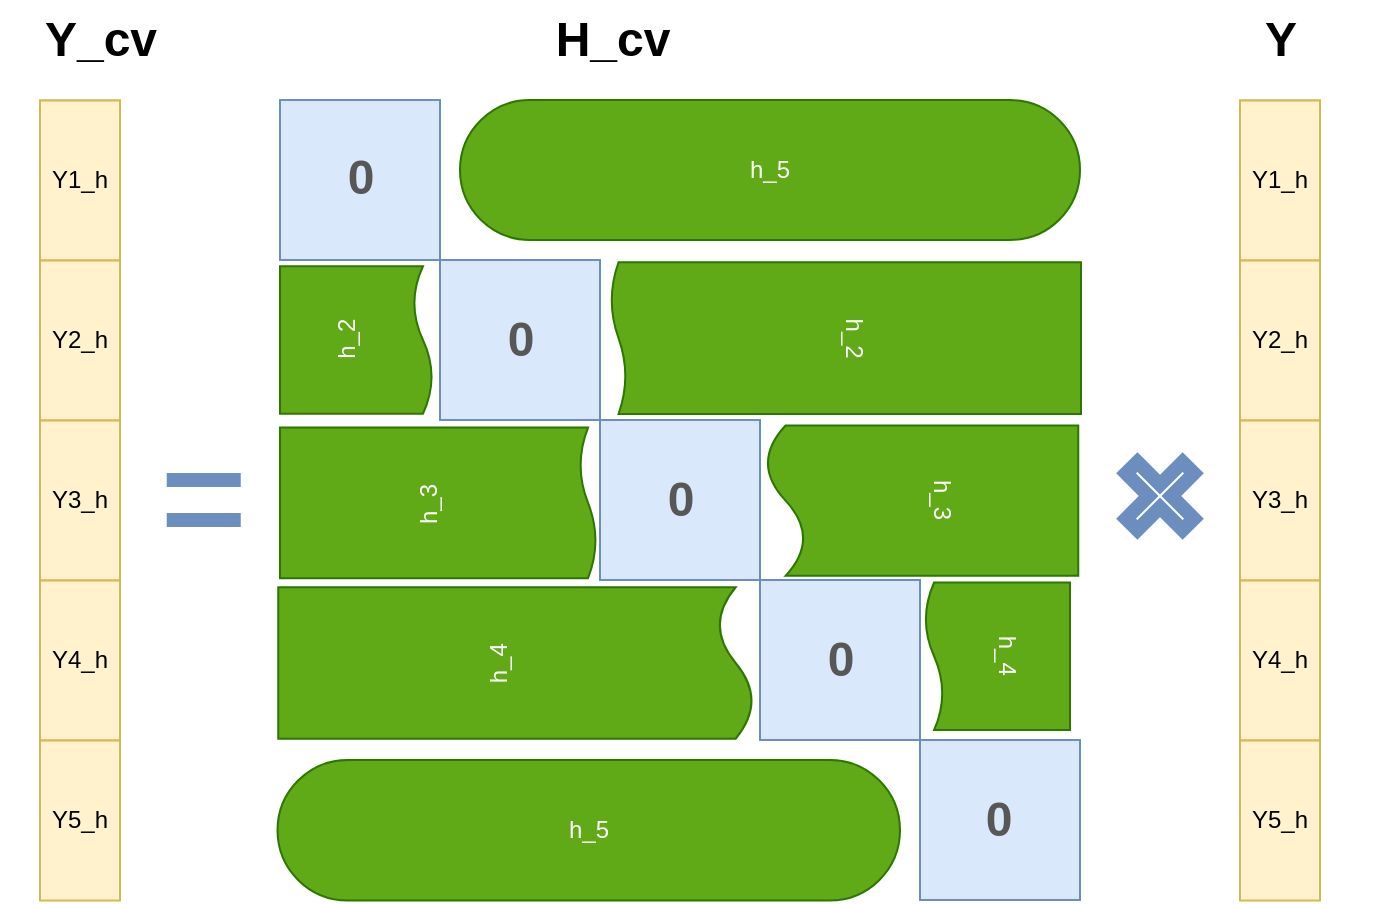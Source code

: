 <mxfile>
    <diagram id="SbMgl-w7evFk_gDbPwTF" name="Page-1">
        <mxGraphModel dx="1214" dy="668" grid="1" gridSize="10" guides="1" tooltips="1" connect="1" arrows="1" fold="1" page="1" pageScale="1" pageWidth="3300" pageHeight="4681" math="0" shadow="0">
            <root>
                <mxCell id="0"/>
                <mxCell id="1" parent="0"/>
                <mxCell id="7" value="" style="whiteSpace=wrap;html=1;aspect=fixed;fillColor=#dae8fc;strokeColor=#6c8ebf;" parent="1" vertex="1">
                    <mxGeometry x="680" y="560" width="80" height="80" as="geometry"/>
                </mxCell>
                <mxCell id="12" value="" style="whiteSpace=wrap;html=1;aspect=fixed;fillColor=#dae8fc;strokeColor=#6c8ebf;" parent="1" vertex="1">
                    <mxGeometry x="600" y="480" width="80" height="80" as="geometry"/>
                </mxCell>
                <mxCell id="13" value="" style="whiteSpace=wrap;html=1;aspect=fixed;fillColor=#dae8fc;strokeColor=#6c8ebf;" parent="1" vertex="1">
                    <mxGeometry x="520" y="400" width="80" height="80" as="geometry"/>
                </mxCell>
                <mxCell id="14" value="" style="whiteSpace=wrap;html=1;aspect=fixed;fillColor=#dae8fc;strokeColor=#6c8ebf;" parent="1" vertex="1">
                    <mxGeometry x="440" y="320" width="80" height="80" as="geometry"/>
                </mxCell>
                <mxCell id="15" value="" style="whiteSpace=wrap;html=1;aspect=fixed;fillColor=#dae8fc;strokeColor=#6c8ebf;" parent="1" vertex="1">
                    <mxGeometry x="360" y="240" width="80" height="80" as="geometry"/>
                </mxCell>
                <mxCell id="16" value="h_2" style="shape=document;whiteSpace=wrap;html=1;boundedLbl=1;rotation=90;size=0.032;fillColor=#60a917;fontColor=#ffffff;strokeColor=#2D7600;" parent="1" vertex="1">
                    <mxGeometry x="605.07" y="241.56" width="75.87" height="235" as="geometry"/>
                </mxCell>
                <mxCell id="17" value="h_3" style="shape=document;whiteSpace=wrap;html=1;boundedLbl=1;rotation=90;size=0.125;fillColor=#60a917;fontColor=#ffffff;strokeColor=#2D7600;" parent="1" vertex="1">
                    <mxGeometry x="643.48" y="362.28" width="75.18" height="156.13" as="geometry"/>
                </mxCell>
                <mxCell id="18" value="h_4" style="shape=document;whiteSpace=wrap;html=1;boundedLbl=1;rotation=90;size=0.125;fillColor=#60a917;fontColor=#ffffff;strokeColor=#2D7600;" parent="1" vertex="1">
                    <mxGeometry x="681.88" y="481.88" width="73.75" height="72.5" as="geometry"/>
                </mxCell>
                <mxCell id="19" value="h_4" style="shape=document;whiteSpace=wrap;html=1;boundedLbl=1;rotation=-90;size=0.074;fillColor=#60a917;fontColor=#ffffff;strokeColor=#2D7600;" parent="1" vertex="1">
                    <mxGeometry x="440" y="402.75" width="75.75" height="237.5" as="geometry"/>
                </mxCell>
                <mxCell id="20" value="h_3" style="shape=document;whiteSpace=wrap;html=1;boundedLbl=1;rotation=-90;size=0.052;fillColor=#60a917;fontColor=#ffffff;strokeColor=#2D7600;align=center;" parent="1" vertex="1">
                    <mxGeometry x="401.41" y="362.35" width="75.31" height="158.13" as="geometry"/>
                </mxCell>
                <mxCell id="21" value="h_2" style="shape=document;whiteSpace=wrap;html=1;boundedLbl=1;rotation=-90;size=0.125;fillColor=#60a917;fontColor=#ffffff;strokeColor=#2D7600;" parent="1" vertex="1">
                    <mxGeometry x="361.25" y="321.88" width="73.75" height="76.25" as="geometry"/>
                </mxCell>
                <mxCell id="22" value="h_5" style="rounded=1;whiteSpace=wrap;html=1;arcSize=50;fillColor=#60a917;fontColor=#ffffff;strokeColor=#2D7600;" parent="1" vertex="1">
                    <mxGeometry x="358.76" y="570" width="311.24" height="70.25" as="geometry"/>
                </mxCell>
                <mxCell id="28" value="" style="shape=cross;whiteSpace=wrap;html=1;strokeWidth=7;rotation=45;fillColor=none;fontColor=#ffffff;strokeColor=#6C8EBF;" parent="1" vertex="1">
                    <mxGeometry x="780" y="418" width="40" height="40" as="geometry"/>
                </mxCell>
                <mxCell id="32" value="" style="rounded=0;whiteSpace=wrap;html=1;fillColor=#fff2cc;strokeColor=#d6b656;" parent="1" vertex="1">
                    <mxGeometry x="240" y="240.25" width="40" height="399.75" as="geometry"/>
                </mxCell>
                <mxCell id="33" value="" style="shape=partialRectangle;whiteSpace=wrap;html=1;left=0;right=0;fillColor=none;strokeWidth=7;fontColor=#ffffff;strokeColor=#6C8EBF;" parent="1" vertex="1">
                    <mxGeometry x="306.87" y="430" width="30" height="20" as="geometry"/>
                </mxCell>
                <mxCell id="35" value="H_cv" style="text;strokeColor=none;fillColor=none;html=1;fontSize=24;fontStyle=1;verticalAlign=middle;align=center;" parent="1" vertex="1">
                    <mxGeometry x="476.25" y="190.25" width="100" height="40" as="geometry"/>
                </mxCell>
                <mxCell id="36" value="Y1_h" style="rounded=0;whiteSpace=wrap;html=1;fillColor=#fff2cc;strokeColor=#d6b656;" parent="1" vertex="1">
                    <mxGeometry x="240" y="240.25" width="40" height="80" as="geometry"/>
                </mxCell>
                <mxCell id="37" value="Y2_h" style="rounded=0;whiteSpace=wrap;html=1;fillColor=#fff2cc;strokeColor=#d6b656;" parent="1" vertex="1">
                    <mxGeometry x="240" y="320.25" width="40" height="80" as="geometry"/>
                </mxCell>
                <mxCell id="41" value="" style="edgeStyle=none;html=1;fillColor=#fff2cc;strokeColor=#d6b656;" parent="1" source="38" target="39" edge="1">
                    <mxGeometry relative="1" as="geometry"/>
                </mxCell>
                <mxCell id="38" value="Y3_h" style="rounded=0;whiteSpace=wrap;html=1;fillColor=#fff2cc;strokeColor=#d6b656;" parent="1" vertex="1">
                    <mxGeometry x="240" y="400.25" width="40" height="80" as="geometry"/>
                </mxCell>
                <mxCell id="39" value="Y4_h" style="rounded=0;whiteSpace=wrap;html=1;fillColor=#fff2cc;strokeColor=#d6b656;" parent="1" vertex="1">
                    <mxGeometry x="240" y="480.25" width="40" height="80" as="geometry"/>
                </mxCell>
                <mxCell id="40" value="Y5_h" style="rounded=0;whiteSpace=wrap;html=1;fillColor=#fff2cc;strokeColor=#d6b656;" parent="1" vertex="1">
                    <mxGeometry x="240" y="560.25" width="40" height="80" as="geometry"/>
                </mxCell>
                <mxCell id="42" value="Y_cv" style="text;strokeColor=none;fillColor=none;html=1;fontSize=24;fontStyle=1;verticalAlign=middle;align=center;" parent="1" vertex="1">
                    <mxGeometry x="220" y="190.25" width="100" height="40" as="geometry"/>
                </mxCell>
                <mxCell id="43" value="Y" style="text;strokeColor=none;fillColor=none;html=1;fontSize=24;fontStyle=1;verticalAlign=middle;align=center;" parent="1" vertex="1">
                    <mxGeometry x="810" y="190" width="100" height="40" as="geometry"/>
                </mxCell>
                <mxCell id="44" value="" style="rounded=0;whiteSpace=wrap;html=1;fillColor=#fff2cc;strokeColor=#d6b656;" parent="1" vertex="1">
                    <mxGeometry x="840" y="240.25" width="40" height="399.75" as="geometry"/>
                </mxCell>
                <mxCell id="45" value="Y1_h" style="rounded=0;whiteSpace=wrap;html=1;fillColor=#fff2cc;strokeColor=#d6b656;" parent="1" vertex="1">
                    <mxGeometry x="840" y="240.25" width="40" height="80" as="geometry"/>
                </mxCell>
                <mxCell id="46" value="Y2_h" style="rounded=0;whiteSpace=wrap;html=1;fillColor=#fff2cc;strokeColor=#d6b656;" parent="1" vertex="1">
                    <mxGeometry x="840" y="320.25" width="40" height="80" as="geometry"/>
                </mxCell>
                <mxCell id="47" value="" style="edgeStyle=none;html=1;fillColor=#fff2cc;strokeColor=#d6b656;" parent="1" source="48" target="49" edge="1">
                    <mxGeometry relative="1" as="geometry"/>
                </mxCell>
                <mxCell id="48" value="Y3_h" style="rounded=0;whiteSpace=wrap;html=1;fillColor=#fff2cc;strokeColor=#d6b656;" parent="1" vertex="1">
                    <mxGeometry x="840" y="400.25" width="40" height="80" as="geometry"/>
                </mxCell>
                <mxCell id="49" value="Y4_h" style="rounded=0;whiteSpace=wrap;html=1;fillColor=#fff2cc;strokeColor=#d6b656;" parent="1" vertex="1">
                    <mxGeometry x="840" y="480.25" width="40" height="80" as="geometry"/>
                </mxCell>
                <mxCell id="50" value="Y5_h" style="rounded=0;whiteSpace=wrap;html=1;fillColor=#fff2cc;strokeColor=#d6b656;" parent="1" vertex="1">
                    <mxGeometry x="840" y="560.25" width="40" height="80" as="geometry"/>
                </mxCell>
                <mxCell id="51" value="&lt;font color=&quot;#575757&quot;&gt;0&lt;/font&gt;" style="text;html=1;fontSize=24;fontStyle=1;verticalAlign=middle;align=center;" vertex="1" parent="1">
                    <mxGeometry x="350" y="259" width="100" height="40" as="geometry"/>
                </mxCell>
                <mxCell id="52" value="&lt;font color=&quot;#575757&quot;&gt;0&lt;/font&gt;" style="text;html=1;fontSize=24;fontStyle=1;verticalAlign=middle;align=center;" vertex="1" parent="1">
                    <mxGeometry x="430" y="340.25" width="100" height="40" as="geometry"/>
                </mxCell>
                <mxCell id="54" value="&lt;font color=&quot;#575757&quot;&gt;0&lt;/font&gt;" style="text;html=1;fontSize=24;fontStyle=1;verticalAlign=middle;align=center;" vertex="1" parent="1">
                    <mxGeometry x="510" y="420.25" width="100" height="40" as="geometry"/>
                </mxCell>
                <mxCell id="55" value="&lt;font color=&quot;#575757&quot;&gt;0&lt;/font&gt;" style="text;html=1;fontSize=24;fontStyle=1;verticalAlign=middle;align=center;" vertex="1" parent="1">
                    <mxGeometry x="589.5" y="500.25" width="100" height="40" as="geometry"/>
                </mxCell>
                <mxCell id="56" value="&lt;font color=&quot;#575757&quot;&gt;0&lt;/font&gt;" style="text;html=1;fontSize=24;fontStyle=1;verticalAlign=middle;align=center;" vertex="1" parent="1">
                    <mxGeometry x="668.76" y="580.25" width="100" height="40" as="geometry"/>
                </mxCell>
                <mxCell id="57" value="h_5" style="rounded=1;whiteSpace=wrap;html=1;arcSize=50;fillColor=#60a917;fontColor=#ffffff;strokeColor=#2D7600;" vertex="1" parent="1">
                    <mxGeometry x="450" y="240" width="310" height="70" as="geometry"/>
                </mxCell>
            </root>
        </mxGraphModel>
    </diagram>
</mxfile>